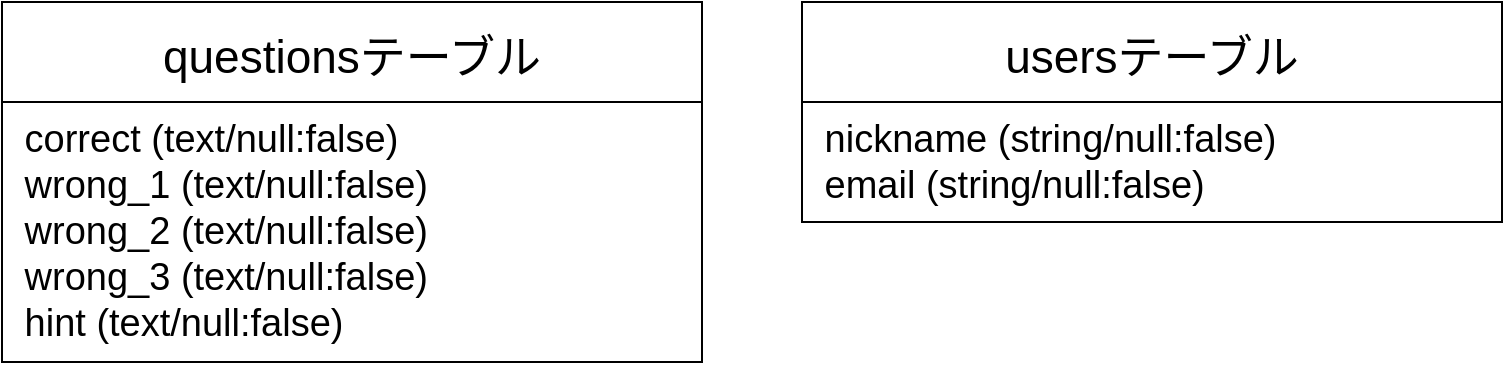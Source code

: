 <mxfile>
    <diagram id="jbGmL9YxVnOamzZTJySp" name="ページ1">
        <mxGraphModel dx="1250" dy="785" grid="1" gridSize="10" guides="1" tooltips="1" connect="1" arrows="1" fold="1" page="1" pageScale="1" pageWidth="1169" pageHeight="827" math="0" shadow="0">
            <root>
                <mxCell id="0"/>
                <mxCell id="1" parent="0"/>
                <mxCell id="12" value="questionsテーブル" style="swimlane;fontStyle=0;childLayout=stackLayout;horizontal=1;startSize=50;horizontalStack=0;resizeParent=1;resizeParentMax=0;resizeLast=0;collapsible=1;marginBottom=0;align=center;fontSize=23;" parent="1" vertex="1">
                    <mxGeometry x="40" y="41" width="350" height="180" as="geometry"/>
                </mxCell>
                <mxCell id="13" value=" correct (text/null:false)&#10; wrong_1 (text/null:false)&#10; wrong_2 (text/null:false)&#10; wrong_3 (text/null:false)&#10; hint (text/null:false)" style="text;strokeColor=none;fillColor=none;spacingLeft=4;spacingRight=4;overflow=hidden;rotatable=0;points=[[0,0.5],[1,0.5]];portConstraint=eastwest;fontSize=19;" parent="12" vertex="1">
                    <mxGeometry y="50" width="350" height="130" as="geometry"/>
                </mxCell>
                <mxCell id="15" value="usersテーブル" style="swimlane;fontStyle=0;childLayout=stackLayout;horizontal=1;startSize=50;horizontalStack=0;resizeParent=1;resizeParentMax=0;resizeLast=0;collapsible=1;marginBottom=0;align=center;fontSize=23;" vertex="1" parent="1">
                    <mxGeometry x="440" y="41" width="350" height="110" as="geometry"/>
                </mxCell>
                <mxCell id="16" value=" nickname (string/null:false)&#10; email (string/null:false)" style="text;strokeColor=none;fillColor=none;spacingLeft=4;spacingRight=4;overflow=hidden;rotatable=0;points=[[0,0.5],[1,0.5]];portConstraint=eastwest;fontSize=19;" vertex="1" parent="15">
                    <mxGeometry y="50" width="350" height="60" as="geometry"/>
                </mxCell>
            </root>
        </mxGraphModel>
    </diagram>
</mxfile>
